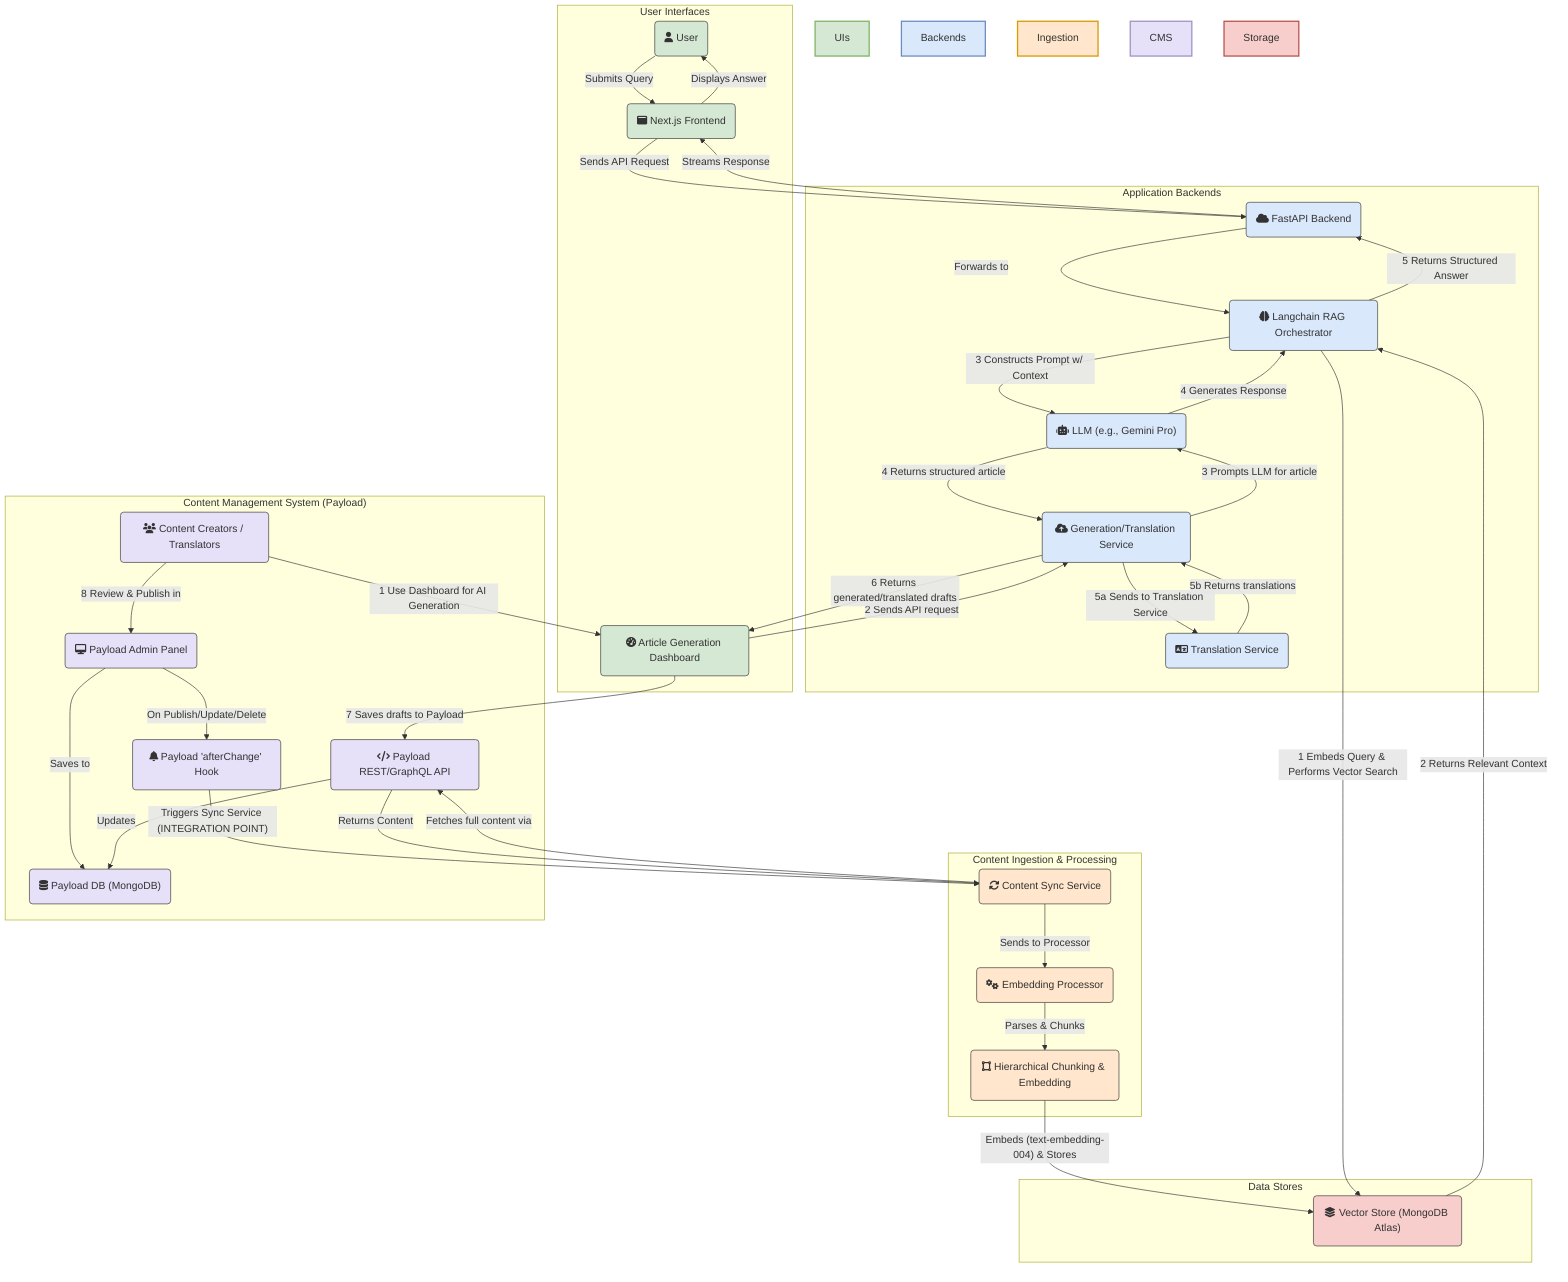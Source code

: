 flowchart TD
    %% -------------------
    %% Node Definitions
    %% -------------------

    subgraph "User Interfaces"
        style UIs fill:#D5E8D4,stroke:#82B366,color:#333,stroke-width:2px
        U("fa:fa-user User"):::uiStyle
        FE("fa:fa-window-maximize Next.js Frontend"):::uiStyle
        DASH("fa:fa-tachometer-alt Article Generation Dashboard"):::uiStyle
    end

    subgraph "Application Backends"
        style Backends fill:#DAE8FC,stroke:#6C8EBF,color:#333,stroke-width:2px
        API("fa:fa-cloud FastAPI Backend"):::backendStyle
        RAG("fa:fa-brain Langchain RAG Orchestrator"):::backendStyle
        LLM("fa:fa-robot LLM (e.g., Gemini Pro)"):::backendStyle
        GEN_API("fa:fa-cloud-arrow-up Generation/Translation Service"):::backendStyle
        TRANSLATE("fa:fa-language Translation Service"):::backendStyle
    end

    subgraph "Content Ingestion & Processing"
        style Ingestion fill:#FFE6CC,stroke:#D79B00,color:#333,stroke-width:2px
        SYNC("fa:fa-sync-alt Content Sync Service"):::ingestionStyle
        PROC("fa:fa-cogs Embedding Processor"):::ingestionStyle
        CHUNK("fa:fa-vector-square Hierarchical Chunking & Embedding"):::ingestionStyle
    end

    subgraph "Content Management System (Payload)"
        style CMS fill:#E6E0F8,stroke:#A094C4,color:#333,stroke-width:2px
        CREATORS("fa:fa-users Content Creators / Translators"):::cmsStyle
        ADMIN("fa:fa-desktop Payload Admin Panel"):::cmsStyle
        PAYLOAD_DB("fa:fa-database Payload DB (MongoDB)"):::cmsStyle
        HOOK("fa:fa-bell Payload 'afterChange' Hook"):::cmsStyle
        PAYLOAD_API("fa:fa-code Payload REST/GraphQL API"):::cmsStyle
    end

    subgraph "Data Stores"
        style Storage fill:#F8CECC,stroke:#B85450,color:#333,stroke-width:2px
        VDB("fa:fa-layer-group Vector Store (MongoDB Atlas)"):::storageStyle
    end

    %% -------------------
    %% Connection Definitions
    %% -------------------

    %% Flow 1: AI Content Generation & Translation
    CREATORS -- "1 Use Dashboard for AI Generation" --> DASH
    DASH -- "2 Sends API request" --> GEN_API
    GEN_API -- "3 Prompts LLM for article" --> LLM
    LLM -- "4 Returns structured article" --> GEN_API
    GEN_API -- "5a Sends to Translation Service" --> TRANSLATE
    TRANSLATE -- "5b Returns translations" --> GEN_API
    GEN_API -- "6 Returns generated/translated drafts" --> DASH
    DASH -- "7 Saves drafts to Payload" --> PAYLOAD_API

    %% Flow 2: Content Publishing & Ingestion Trigger
    CREATORS -- "8 Review & Publish in" --> ADMIN
    ADMIN -- "Saves to" --> PAYLOAD_DB
    ADMIN -- "On Publish/Update/Delete" --> HOOK
    PAYLOAD_API -- "Updates" --> PAYLOAD_DB
    HOOK -- "Triggers Sync Service (INTEGRATION POINT)" --> SYNC
    SYNC -- "Fetches full content via" --> PAYLOAD_API
    PAYLOAD_API -- "Returns Content" --> SYNC
    SYNC -- "Sends to Processor" --> PROC
    PROC -- "Parses & Chunks" --> CHUNK
    CHUNK -- "Embeds (text-embedding-004) & Stores" --> VDB

    %% Flow 3: User Query & RAG
    U -- "Submits Query" --> FE
    FE -- "Sends API Request" --> API
    API -- "Forwards to" --> RAG
    RAG -- "1 Embeds Query & Performs Vector Search" --> VDB
    VDB -- "2 Returns Relevant Context" --> RAG
    RAG -- "3 Constructs Prompt w/ Context" --> LLM
    LLM -- "4 Generates Response" --> RAG
    RAG -- "5 Returns Structured Answer" --> API
    API -- "Streams Response" --> FE
    FE -- "Displays Answer" --> U


    %% -------------------
    %% Class-Based Styling
    %% -------------------
    classDef uiStyle fill:#D5E8D4,stroke:#333,color:#333
    classDef backendStyle fill:#DAE8FC,stroke:#333,color:#333
    classDef ingestionStyle fill:#FFE6CC,stroke:#333,color:#333
    classDef cmsStyle fill:#E6E0F8,stroke:#333,color:#333
    classDef storageStyle fill:#F8CECC,stroke:#333,color:#333